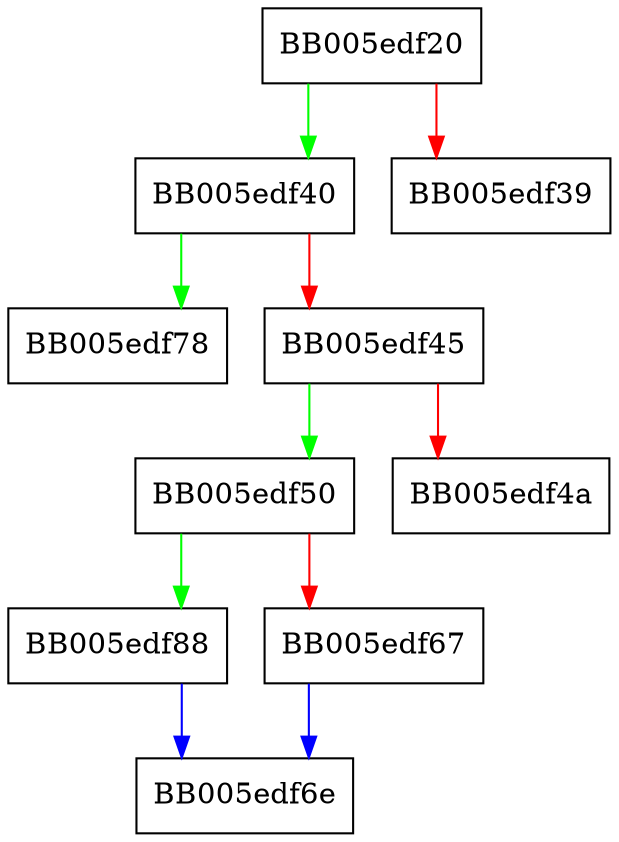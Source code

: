 digraph CRYPTO_realloc {
  node [shape="box"];
  graph [splines=ortho];
  BB005edf20 -> BB005edf40 [color="green"];
  BB005edf20 -> BB005edf39 [color="red"];
  BB005edf40 -> BB005edf78 [color="green"];
  BB005edf40 -> BB005edf45 [color="red"];
  BB005edf45 -> BB005edf50 [color="green"];
  BB005edf45 -> BB005edf4a [color="red"];
  BB005edf50 -> BB005edf88 [color="green"];
  BB005edf50 -> BB005edf67 [color="red"];
  BB005edf67 -> BB005edf6e [color="blue"];
  BB005edf88 -> BB005edf6e [color="blue"];
}